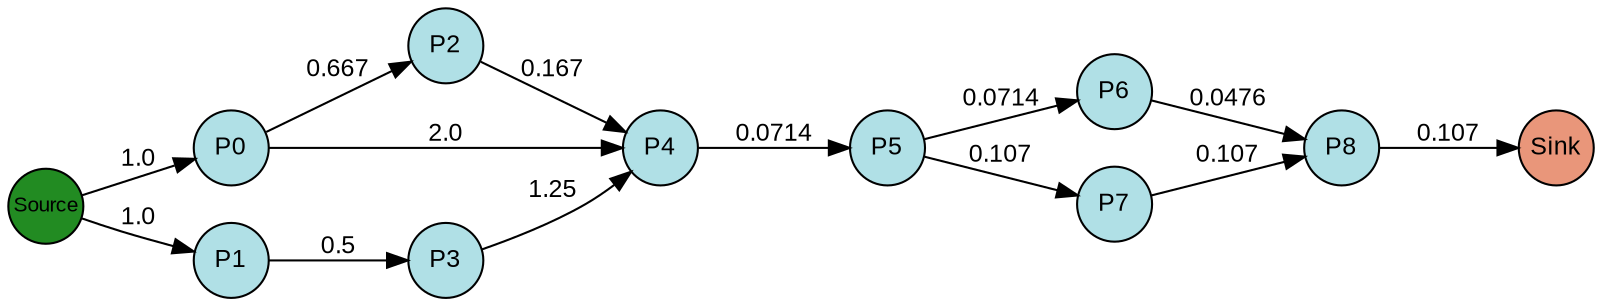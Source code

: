 digraph {
  splines=true;
node [margin=0 fontname=arial fontcolor=black fontsize=12 shape=circle width=0.5 fixedsize=true style=filled fillcolor=powderblue]
  1 [label="P0"]
  2 [label="P1"]
  3 [label="P2"]
  4 [label="P3"]
  5 [label="P4"]
  6 [label="P5"]
  7 [label="P6"]
  8 [label="P7"]
  9 [label="P8"]
  node [margin=0 fontname=arial fontcolor=black fontsize=10 shape=circle width=0.5 fixedsize=true style=filled fillcolor=forestgreen]
  10 [label="Source"]
  node [margin=0 fontname=arial fontcolor=black fontsize=12 shape=circle width=0.5 fixedsize=true style=filled fillcolor=darksalmon]
  11 [label="Sink"]
rankdir=LR
edge [margin=0 fontname=arial fontcolor=black fontsize=12]
   1 -> 3 [label="0.667"]
   2 -> 4 [label="0.5"]
   1 -> 5 [label="2.0"]
   3 -> 5 [label="0.167"]
   4 -> 5 [label="1.25"]
   5 -> 6 [label="0.0714"]
   6 -> 7 [label="0.0714"]
   6 -> 8 [label="0.107"]
   7 -> 9 [label="0.0476"]
   8 -> 9 [label="0.107"]
   10 -> 2 [label="1.0"]
   10 -> 1 [label="1.0"]
   9 -> 11 [label="0.107"]

  {rank=same 10}
	{rank=same  1, 2 }
	{rank=same  3, 4 }
	{rank=same  5 }
	{rank=same  6 }
	{rank=same  7, 8 }
	{rank=same  9 }
  {rank=same 11}
}
